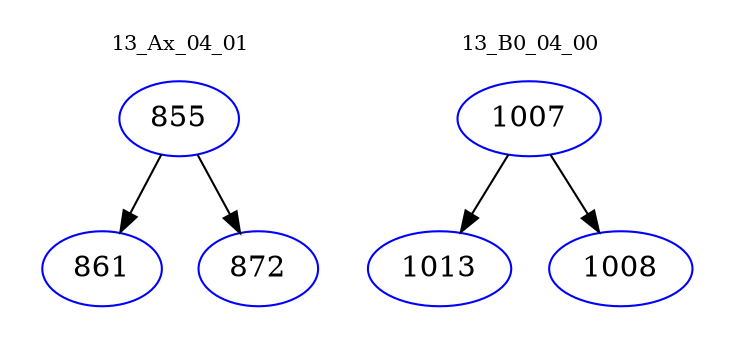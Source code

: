 digraph{
subgraph cluster_0 {
color = white
label = "13_Ax_04_01";
fontsize=10;
T0_855 [label="855", color="blue"]
T0_855 -> T0_861 [color="black"]
T0_861 [label="861", color="blue"]
T0_855 -> T0_872 [color="black"]
T0_872 [label="872", color="blue"]
}
subgraph cluster_1 {
color = white
label = "13_B0_04_00";
fontsize=10;
T1_1007 [label="1007", color="blue"]
T1_1007 -> T1_1013 [color="black"]
T1_1013 [label="1013", color="blue"]
T1_1007 -> T1_1008 [color="black"]
T1_1008 [label="1008", color="blue"]
}
}
